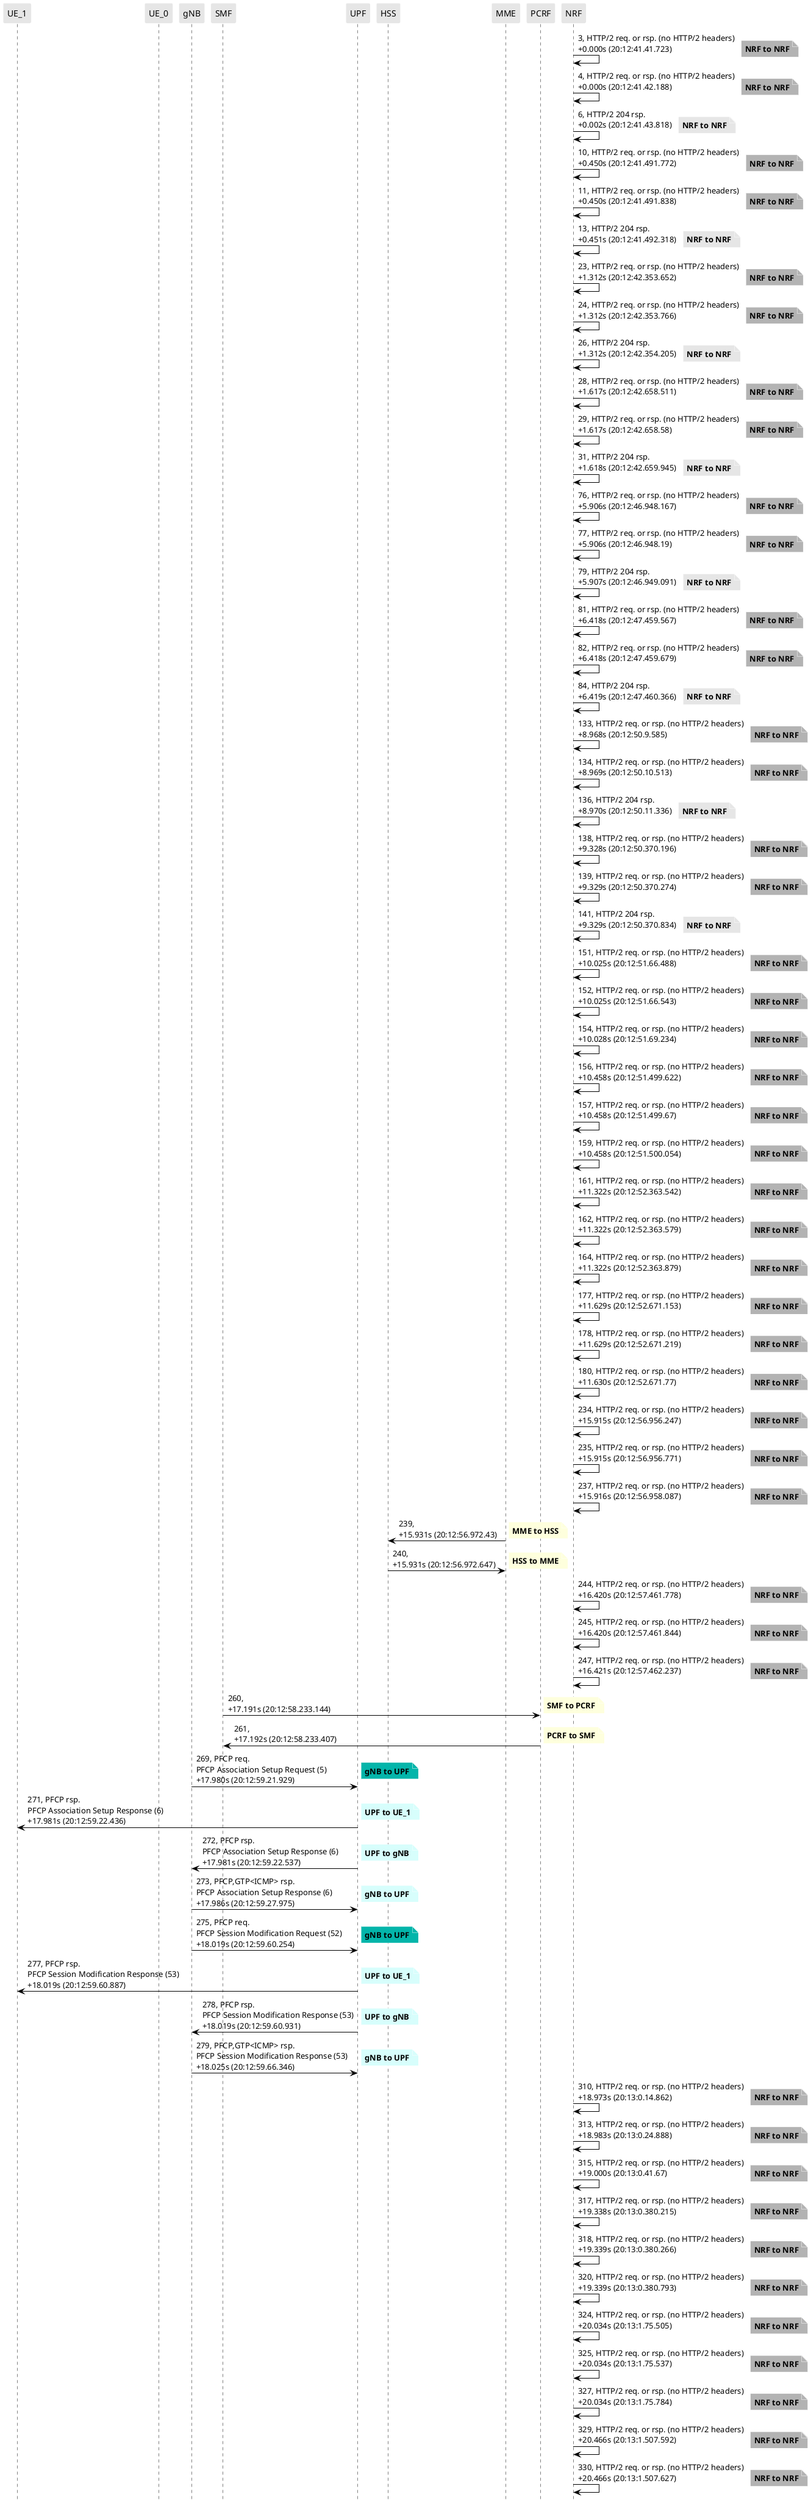 @startuml
skinparam shadowing false
skinparam NoteBorderColor white
skinparam sequence {
    ArrowColor black
    LifeLineBorderColor black
    LifeLineBackgroundColor black
    ParticipantBorderColor white
    ParticipantBackgroundColor #e6e6e6
}
participant "UE_1"
participant "UE_0"
participant "gNB"
participant "SMF"
participant "UPF"
participant "HSS"
participant "MME"
participant "PCRF"
participant "NRF"

"NRF" -> "NRF": 3, HTTP/2 req. or rsp. (no HTTP/2 headers)\n+0.000s (20:12:41.41.723)

note right #b3b3b3
**NRF to NRF**
end note

"NRF" -> "NRF": 4, HTTP/2 req. or rsp. (no HTTP/2 headers)\n+0.000s (20:12:41.42.188)

note right #b3b3b3
**NRF to NRF**
end note

"NRF" -> "NRF": 6, HTTP/2 204 rsp.\n+0.002s (20:12:41.43.818)

note right #e6e6e6
**NRF to NRF**
end note

"NRF" -> "NRF": 10, HTTP/2 req. or rsp. (no HTTP/2 headers)\n+0.450s (20:12:41.491.772)

note right #b3b3b3
**NRF to NRF**
end note

"NRF" -> "NRF": 11, HTTP/2 req. or rsp. (no HTTP/2 headers)\n+0.450s (20:12:41.491.838)

note right #b3b3b3
**NRF to NRF**
end note

"NRF" -> "NRF": 13, HTTP/2 204 rsp.\n+0.451s (20:12:41.492.318)

note right #e6e6e6
**NRF to NRF**
end note

"NRF" -> "NRF": 23, HTTP/2 req. or rsp. (no HTTP/2 headers)\n+1.312s (20:12:42.353.652)

note right #b3b3b3
**NRF to NRF**
end note

"NRF" -> "NRF": 24, HTTP/2 req. or rsp. (no HTTP/2 headers)\n+1.312s (20:12:42.353.766)

note right #b3b3b3
**NRF to NRF**
end note

"NRF" -> "NRF": 26, HTTP/2 204 rsp.\n+1.312s (20:12:42.354.205)

note right #e6e6e6
**NRF to NRF**
end note

"NRF" -> "NRF": 28, HTTP/2 req. or rsp. (no HTTP/2 headers)\n+1.617s (20:12:42.658.511)

note right #b3b3b3
**NRF to NRF**
end note

"NRF" -> "NRF": 29, HTTP/2 req. or rsp. (no HTTP/2 headers)\n+1.617s (20:12:42.658.58)

note right #b3b3b3
**NRF to NRF**
end note

"NRF" -> "NRF": 31, HTTP/2 204 rsp.\n+1.618s (20:12:42.659.945)

note right #e6e6e6
**NRF to NRF**
end note

"NRF" -> "NRF": 76, HTTP/2 req. or rsp. (no HTTP/2 headers)\n+5.906s (20:12:46.948.167)

note right #b3b3b3
**NRF to NRF**
end note

"NRF" -> "NRF": 77, HTTP/2 req. or rsp. (no HTTP/2 headers)\n+5.906s (20:12:46.948.19)

note right #b3b3b3
**NRF to NRF**
end note

"NRF" -> "NRF": 79, HTTP/2 204 rsp.\n+5.907s (20:12:46.949.091)

note right #e6e6e6
**NRF to NRF**
end note

"NRF" -> "NRF": 81, HTTP/2 req. or rsp. (no HTTP/2 headers)\n+6.418s (20:12:47.459.567)

note right #b3b3b3
**NRF to NRF**
end note

"NRF" -> "NRF": 82, HTTP/2 req. or rsp. (no HTTP/2 headers)\n+6.418s (20:12:47.459.679)

note right #b3b3b3
**NRF to NRF**
end note

"NRF" -> "NRF": 84, HTTP/2 204 rsp.\n+6.419s (20:12:47.460.366)

note right #e6e6e6
**NRF to NRF**
end note

"NRF" -> "NRF": 133, HTTP/2 req. or rsp. (no HTTP/2 headers)\n+8.968s (20:12:50.9.585)

note right #b3b3b3
**NRF to NRF**
end note

"NRF" -> "NRF": 134, HTTP/2 req. or rsp. (no HTTP/2 headers)\n+8.969s (20:12:50.10.513)

note right #b3b3b3
**NRF to NRF**
end note

"NRF" -> "NRF": 136, HTTP/2 204 rsp.\n+8.970s (20:12:50.11.336)

note right #e6e6e6
**NRF to NRF**
end note

"NRF" -> "NRF": 138, HTTP/2 req. or rsp. (no HTTP/2 headers)\n+9.328s (20:12:50.370.196)

note right #b3b3b3
**NRF to NRF**
end note

"NRF" -> "NRF": 139, HTTP/2 req. or rsp. (no HTTP/2 headers)\n+9.329s (20:12:50.370.274)

note right #b3b3b3
**NRF to NRF**
end note

"NRF" -> "NRF": 141, HTTP/2 204 rsp.\n+9.329s (20:12:50.370.834)

note right #e6e6e6
**NRF to NRF**
end note

"NRF" -> "NRF": 151, HTTP/2 req. or rsp. (no HTTP/2 headers)\n+10.025s (20:12:51.66.488)

note right #b3b3b3
**NRF to NRF**
end note

"NRF" -> "NRF": 152, HTTP/2 req. or rsp. (no HTTP/2 headers)\n+10.025s (20:12:51.66.543)

note right #b3b3b3
**NRF to NRF**
end note

"NRF" -> "NRF": 154, HTTP/2 req. or rsp. (no HTTP/2 headers)\n+10.028s (20:12:51.69.234)

note right #b3b3b3
**NRF to NRF**
end note

"NRF" -> "NRF": 156, HTTP/2 req. or rsp. (no HTTP/2 headers)\n+10.458s (20:12:51.499.622)

note right #b3b3b3
**NRF to NRF**
end note

"NRF" -> "NRF": 157, HTTP/2 req. or rsp. (no HTTP/2 headers)\n+10.458s (20:12:51.499.67)

note right #b3b3b3
**NRF to NRF**
end note

"NRF" -> "NRF": 159, HTTP/2 req. or rsp. (no HTTP/2 headers)\n+10.458s (20:12:51.500.054)

note right #b3b3b3
**NRF to NRF**
end note

"NRF" -> "NRF": 161, HTTP/2 req. or rsp. (no HTTP/2 headers)\n+11.322s (20:12:52.363.542)

note right #b3b3b3
**NRF to NRF**
end note

"NRF" -> "NRF": 162, HTTP/2 req. or rsp. (no HTTP/2 headers)\n+11.322s (20:12:52.363.579)

note right #b3b3b3
**NRF to NRF**
end note

"NRF" -> "NRF": 164, HTTP/2 req. or rsp. (no HTTP/2 headers)\n+11.322s (20:12:52.363.879)

note right #b3b3b3
**NRF to NRF**
end note

"NRF" -> "NRF": 177, HTTP/2 req. or rsp. (no HTTP/2 headers)\n+11.629s (20:12:52.671.153)

note right #b3b3b3
**NRF to NRF**
end note

"NRF" -> "NRF": 178, HTTP/2 req. or rsp. (no HTTP/2 headers)\n+11.629s (20:12:52.671.219)

note right #b3b3b3
**NRF to NRF**
end note

"NRF" -> "NRF": 180, HTTP/2 req. or rsp. (no HTTP/2 headers)\n+11.630s (20:12:52.671.77)

note right #b3b3b3
**NRF to NRF**
end note

"NRF" -> "NRF": 234, HTTP/2 req. or rsp. (no HTTP/2 headers)\n+15.915s (20:12:56.956.247)

note right #b3b3b3
**NRF to NRF**
end note

"NRF" -> "NRF": 235, HTTP/2 req. or rsp. (no HTTP/2 headers)\n+15.915s (20:12:56.956.771)

note right #b3b3b3
**NRF to NRF**
end note

"NRF" -> "NRF": 237, HTTP/2 req. or rsp. (no HTTP/2 headers)\n+15.916s (20:12:56.958.087)

note right #b3b3b3
**NRF to NRF**
end note

"MME" -> "HSS": 239, \n+15.931s (20:12:56.972.43)

note right
**MME to HSS**
end note

"HSS" -> "MME": 240, \n+15.931s (20:12:56.972.647)

note right
**HSS to MME**
end note

"NRF" -> "NRF": 244, HTTP/2 req. or rsp. (no HTTP/2 headers)\n+16.420s (20:12:57.461.778)

note right #b3b3b3
**NRF to NRF**
end note

"NRF" -> "NRF": 245, HTTP/2 req. or rsp. (no HTTP/2 headers)\n+16.420s (20:12:57.461.844)

note right #b3b3b3
**NRF to NRF**
end note

"NRF" -> "NRF": 247, HTTP/2 req. or rsp. (no HTTP/2 headers)\n+16.421s (20:12:57.462.237)

note right #b3b3b3
**NRF to NRF**
end note

"SMF" -> "PCRF": 260, \n+17.191s (20:12:58.233.144)

note right
**SMF to PCRF**
end note

"PCRF" -> "SMF": 261, \n+17.192s (20:12:58.233.407)

note right
**PCRF to SMF**
end note

"gNB" -> "UPF": 269, PFCP req.\nPFCP Association Setup Request (5)\n+17.980s (20:12:59.21.929)

note right #03B5AA
**gNB to UPF**
end note

"UPF" -> "UE_1": 271, PFCP rsp.\nPFCP Association Setup Response (6)\n+17.981s (20:12:59.22.436)

note right #D7FEFC
**UPF to UE_1**
end note

"UPF" -> "gNB": 272, PFCP rsp.\nPFCP Association Setup Response (6)\n+17.981s (20:12:59.22.537)

note right #D7FEFC
**UPF to gNB**
end note

"gNB" -> "UPF": 273, PFCP,GTP<ICMP> rsp.\nPFCP Association Setup Response (6)\n+17.986s (20:12:59.27.975)

note right #D7FEFC
**gNB to UPF**
end note

"gNB" -> "UPF": 275, PFCP req.\nPFCP Session Modification Request (52)\n+18.019s (20:12:59.60.254)

note right #03B5AA
**gNB to UPF**
end note

"UPF" -> "UE_1": 277, PFCP rsp.\nPFCP Session Modification Response (53)\n+18.019s (20:12:59.60.887)

note right #D7FEFC
**UPF to UE_1**
end note

"UPF" -> "gNB": 278, PFCP rsp.\nPFCP Session Modification Response (53)\n+18.019s (20:12:59.60.931)

note right #D7FEFC
**UPF to gNB**
end note

"gNB" -> "UPF": 279, PFCP,GTP<ICMP> rsp.\nPFCP Session Modification Response (53)\n+18.025s (20:12:59.66.346)

note right #D7FEFC
**gNB to UPF**
end note

"NRF" -> "NRF": 310, HTTP/2 req. or rsp. (no HTTP/2 headers)\n+18.973s (20:13:0.14.862)

note right #b3b3b3
**NRF to NRF**
end note

"NRF" -> "NRF": 313, HTTP/2 req. or rsp. (no HTTP/2 headers)\n+18.983s (20:13:0.24.888)

note right #b3b3b3
**NRF to NRF**
end note

"NRF" -> "NRF": 315, HTTP/2 req. or rsp. (no HTTP/2 headers)\n+19.000s (20:13:0.41.67)

note right #b3b3b3
**NRF to NRF**
end note

"NRF" -> "NRF": 317, HTTP/2 req. or rsp. (no HTTP/2 headers)\n+19.338s (20:13:0.380.215)

note right #b3b3b3
**NRF to NRF**
end note

"NRF" -> "NRF": 318, HTTP/2 req. or rsp. (no HTTP/2 headers)\n+19.339s (20:13:0.380.266)

note right #b3b3b3
**NRF to NRF**
end note

"NRF" -> "NRF": 320, HTTP/2 req. or rsp. (no HTTP/2 headers)\n+19.339s (20:13:0.380.793)

note right #b3b3b3
**NRF to NRF**
end note

"NRF" -> "NRF": 324, HTTP/2 req. or rsp. (no HTTP/2 headers)\n+20.034s (20:13:1.75.505)

note right #b3b3b3
**NRF to NRF**
end note

"NRF" -> "NRF": 325, HTTP/2 req. or rsp. (no HTTP/2 headers)\n+20.034s (20:13:1.75.537)

note right #b3b3b3
**NRF to NRF**
end note

"NRF" -> "NRF": 327, HTTP/2 req. or rsp. (no HTTP/2 headers)\n+20.034s (20:13:1.75.784)

note right #b3b3b3
**NRF to NRF**
end note

"NRF" -> "NRF": 329, HTTP/2 req. or rsp. (no HTTP/2 headers)\n+20.466s (20:13:1.507.592)

note right #b3b3b3
**NRF to NRF**
end note

"NRF" -> "NRF": 330, HTTP/2 req. or rsp. (no HTTP/2 headers)\n+20.466s (20:13:1.507.627)

note right #b3b3b3
**NRF to NRF**
end note

"NRF" -> "NRF": 332, HTTP/2 req. or rsp. (no HTTP/2 headers)\n+20.466s (20:13:1.507.959)

note right #b3b3b3
**NRF to NRF**
end note

"NRF" -> "NRF": 334, HTTP/2 req. or rsp. (no HTTP/2 headers)\n+21.332s (20:13:2.374.066)

note right #b3b3b3
**NRF to NRF**
end note

"NRF" -> "NRF": 335, HTTP/2 req. or rsp. (no HTTP/2 headers)\n+21.333s (20:13:2.374.495)

note right #b3b3b3
**NRF to NRF**
end note

"NRF" -> "NRF": 337, HTTP/2 req. or rsp. (no HTTP/2 headers)\n+21.333s (20:13:2.374.943)

note right #b3b3b3
**NRF to NRF**
end note

"NRF" -> "NRF": 339, HTTP/2 req. or rsp. (no HTTP/2 headers)\n+21.639s (20:13:2.680.281)

note right #b3b3b3
**NRF to NRF**
end note

"NRF" -> "NRF": 340, HTTP/2 req. or rsp. (no HTTP/2 headers)\n+21.639s (20:13:2.680.342)

note right #b3b3b3
**NRF to NRF**
end note

"NRF" -> "NRF": 342, HTTP/2 req. or rsp. (no HTTP/2 headers)\n+21.639s (20:13:2.680.94)

note right #b3b3b3
**NRF to NRF**
end note

"gNB" -> "UPF": 361, GTP<ICMP> req., rsp. or notification\n+22.749s (20:13:3.790.731)

note right #EDFEC2
**gNB to UPF**
end note

"UE_1" -> "UPF": 362, ICMP req., rsp. or notification\n+22.760s (20:13:3.801.822)

note right #EDFEC2
**UE_1 to UPF**
end note

"gNB" -> "UPF": 363, PFCP req.\nPFCP Association Setup Request (5)\n+22.789s (20:13:3.830.261)

note right #03B5AA
**gNB to UPF**
end note

"UPF" -> "UE_1": 365, PFCP rsp.\nPFCP Association Setup Response (6)\n+22.795s (20:13:3.836.771)

note right #D7FEFC
**UPF to UE_1**
end note

"UPF" -> "gNB": 366, PFCP rsp.\nPFCP Association Setup Response (6)\n+22.795s (20:13:3.836.945)

note right #D7FEFC
**UPF to gNB**
end note

"gNB" -> "UPF": 367, PFCP,GTP<ICMP> rsp.\nPFCP Association Setup Response (6)\n+22.828s (20:13:3.869.574)

note right #D7FEFC
**gNB to UPF**
end note

"gNB" -> "UPF": 371, PFCP req.\nPFCP Session Modification Request (52)\n+23.025s (20:13:4.66.691)

note right #03B5AA
**gNB to UPF**
end note

"UPF" -> "UE_1": 373, PFCP rsp.\nPFCP Session Modification Response (53)\n+23.026s (20:13:4.67.402)

note right #D7FEFC
**UPF to UE_1**
end note

"UPF" -> "gNB": 374, PFCP rsp.\nPFCP Session Modification Response (53)\n+23.026s (20:13:4.67.974)

note right #D7FEFC
**UPF to gNB**
end note

"UE_0" -> "UE_1": 378, ICMP req., rsp. or notification\n+23.075s (20:13:4.117.13)

note right #EDFEC2
**UE_0 to UE_1**
end note

"UPF" -> "gNB": 380, GTP<ICMP> req., rsp. or notification\n+23.075s (20:13:4.117.188)

note right #EDFEC2
**UPF to gNB**
end note

"gNB" -> "UPF": 382, PFCP,GTP<ICMP> rsp.\nPFCP Session Modification Response (53)\n+23.089s (20:13:4.130.369)

note right #D7FEFC
**gNB to UPF**
end note

"gNB" -> "UPF": 384, PFCP req.\nPFCP Session Modification Request (52)\n+23.265s (20:13:4.306.932)

note right #03B5AA
**gNB to UPF**
end note

"UPF" -> "UE_1": 386, PFCP rsp.\nPFCP Session Modification Response (53)\n+23.266s (20:13:4.307.465)

note right #D7FEFC
**UPF to UE_1**
end note

"UPF" -> "gNB": 387, PFCP rsp.\nPFCP Session Modification Response (53)\n+23.266s (20:13:4.307.504)

note right #D7FEFC
**UPF to gNB**
end note

"gNB" -> "UPF": 388, PFCP,GTP<ICMP> rsp.\nPFCP Session Modification Response (53)\n+23.314s (20:13:4.356.053)

note right #D7FEFC
**gNB to UPF**
end note

"NRF" -> "NRF": 423, HTTP/2 req. or rsp. (no HTTP/2 headers)\n+25.922s (20:13:6.963.52)

note right #b3b3b3
**NRF to NRF**
end note

"NRF" -> "NRF": 424, HTTP/2 req. or rsp. (no HTTP/2 headers)\n+25.922s (20:13:6.963.551)

note right #b3b3b3
**NRF to NRF**
end note

"NRF" -> "NRF": 426, HTTP/2 req. or rsp. (no HTTP/2 headers)\n+25.922s (20:13:6.963.796)

note right #b3b3b3
**NRF to NRF**
end note

"NRF" -> "NRF": 428, HTTP/2 req. or rsp. (no HTTP/2 headers)\n+26.426s (20:13:7.467.598)

note right #b3b3b3
**NRF to NRF**
end note

"NRF" -> "NRF": 429, HTTP/2 req. or rsp. (no HTTP/2 headers)\n+26.426s (20:13:7.467.644)

note right #b3b3b3
**NRF to NRF**
end note

"NRF" -> "NRF": 431, HTTP/2 req. or rsp. (no HTTP/2 headers)\n+26.426s (20:13:7.467.987)

note right #b3b3b3
**NRF to NRF**
end note

"NRF" -> "NRF": 473, HTTP/2 req. or rsp. (no HTTP/2 headers)\n+28.982s (20:13:10.23.689)

note right #b3b3b3
**NRF to NRF**
end note

"NRF" -> "NRF": 474, HTTP/2 req. or rsp. (no HTTP/2 headers)\n+28.982s (20:13:10.23.754)

note right #b3b3b3
**NRF to NRF**
end note

"NRF" -> "NRF": 478, HTTP/2 req. or rsp. (no HTTP/2 headers)\n+28.984s (20:13:10.25.368)

note right #b3b3b3
**NRF to NRF**
end note

"NRF" -> "NRF": 482, HTTP/2 req. or rsp. (no HTTP/2 headers)\n+29.347s (20:13:10.388.535)

note right #b3b3b3
**NRF to NRF**
end note

"NRF" -> "NRF": 483, HTTP/2 req. or rsp. (no HTTP/2 headers)\n+29.347s (20:13:10.388.575)

note right #b3b3b3
**NRF to NRF**
end note

"NRF" -> "NRF": 485, HTTP/2 req. or rsp. (no HTTP/2 headers)\n+29.347s (20:13:10.388.904)

note right #b3b3b3
**NRF to NRF**
end note

@enduml
